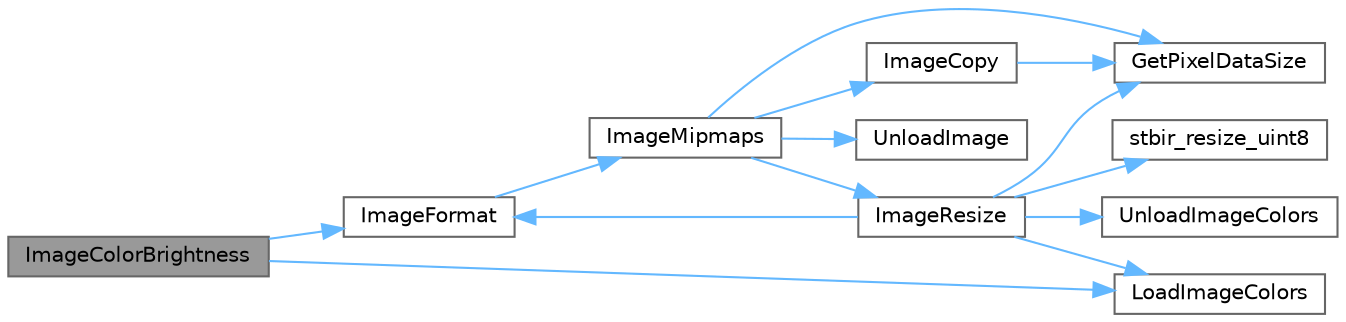 digraph "ImageColorBrightness"
{
 // LATEX_PDF_SIZE
  bgcolor="transparent";
  edge [fontname=Helvetica,fontsize=10,labelfontname=Helvetica,labelfontsize=10];
  node [fontname=Helvetica,fontsize=10,shape=box,height=0.2,width=0.4];
  rankdir="LR";
  Node1 [id="Node000001",label="ImageColorBrightness",height=0.2,width=0.4,color="gray40", fillcolor="grey60", style="filled", fontcolor="black",tooltip=" "];
  Node1 -> Node2 [id="edge14_Node000001_Node000002",color="steelblue1",style="solid",tooltip=" "];
  Node2 [id="Node000002",label="ImageFormat",height=0.2,width=0.4,color="grey40", fillcolor="white", style="filled",URL="$_classes_2lib_2rtextures_8c.html#af1fcaa94648d56c197d773b140c3235f",tooltip=" "];
  Node2 -> Node3 [id="edge15_Node000002_Node000003",color="steelblue1",style="solid",tooltip=" "];
  Node3 [id="Node000003",label="ImageMipmaps",height=0.2,width=0.4,color="grey40", fillcolor="white", style="filled",URL="$_classes_2lib_2rtextures_8c.html#a87978fcbd01a52de116c546a857c3c80",tooltip=" "];
  Node3 -> Node4 [id="edge16_Node000003_Node000004",color="steelblue1",style="solid",tooltip=" "];
  Node4 [id="Node000004",label="GetPixelDataSize",height=0.2,width=0.4,color="grey40", fillcolor="white", style="filled",URL="$_classes_2lib_2rtextures_8c.html#a15e73d306b425330ecdd9a338d609b17",tooltip=" "];
  Node3 -> Node5 [id="edge17_Node000003_Node000005",color="steelblue1",style="solid",tooltip=" "];
  Node5 [id="Node000005",label="ImageCopy",height=0.2,width=0.4,color="grey40", fillcolor="white", style="filled",URL="$_classes_2lib_2rtextures_8c.html#a5c63f11b6a2844767c0a65d86dd37d41",tooltip=" "];
  Node5 -> Node4 [id="edge18_Node000005_Node000004",color="steelblue1",style="solid",tooltip=" "];
  Node3 -> Node6 [id="edge19_Node000003_Node000006",color="steelblue1",style="solid",tooltip=" "];
  Node6 [id="Node000006",label="ImageResize",height=0.2,width=0.4,color="grey40", fillcolor="white", style="filled",URL="$_classes_2lib_2rtextures_8c.html#a8c3562e70fc7a85b202f19ff241d15b5",tooltip=" "];
  Node6 -> Node4 [id="edge20_Node000006_Node000004",color="steelblue1",style="solid",tooltip=" "];
  Node6 -> Node2 [id="edge21_Node000006_Node000002",color="steelblue1",style="solid",tooltip=" "];
  Node6 -> Node7 [id="edge22_Node000006_Node000007",color="steelblue1",style="solid",tooltip=" "];
  Node7 [id="Node000007",label="LoadImageColors",height=0.2,width=0.4,color="grey40", fillcolor="white", style="filled",URL="$_classes_2lib_2rtextures_8c.html#ad3c51f30e3fee4e3af5a54bb64c28a43",tooltip=" "];
  Node6 -> Node8 [id="edge23_Node000006_Node000008",color="steelblue1",style="solid",tooltip=" "];
  Node8 [id="Node000008",label="stbir_resize_uint8",height=0.2,width=0.4,color="grey40", fillcolor="white", style="filled",URL="$_classes_2lib_2external_2stb__image__resize_8h.html#a1e182bf89efd8b1cc116ee371f08f2f2",tooltip=" "];
  Node6 -> Node9 [id="edge24_Node000006_Node000009",color="steelblue1",style="solid",tooltip=" "];
  Node9 [id="Node000009",label="UnloadImageColors",height=0.2,width=0.4,color="grey40", fillcolor="white", style="filled",URL="$_classes_2lib_2rtextures_8c.html#ab2903ea0415c2927f201bef5496d3aab",tooltip=" "];
  Node3 -> Node10 [id="edge25_Node000003_Node000010",color="steelblue1",style="solid",tooltip=" "];
  Node10 [id="Node000010",label="UnloadImage",height=0.2,width=0.4,color="grey40", fillcolor="white", style="filled",URL="$_classes_2lib_2rtextures_8c.html#a5d8cbdba9e93010d7a4344482fd01d2a",tooltip=" "];
  Node1 -> Node7 [id="edge26_Node000001_Node000007",color="steelblue1",style="solid",tooltip=" "];
}
